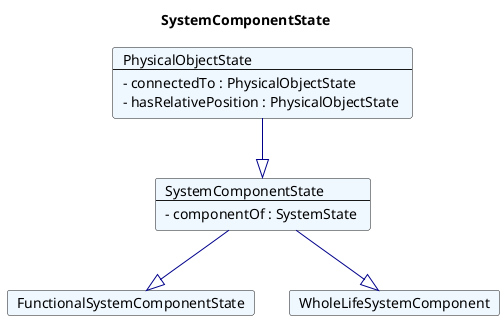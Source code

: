 @startuml
Title SystemComponentState 

Card SystemComponentState #F0F8FF [
SystemComponentState
----
- componentOf : SystemState 
]
Card PhysicalObjectState #F0F8FF [
PhysicalObjectState
----
- connectedTo : PhysicalObjectState 
- hasRelativePosition : PhysicalObjectState 
]
PhysicalObjectState --|> SystemComponentState  #00008B 
Card FunctionalSystemComponentState #F0F8FF [
FunctionalSystemComponentState
]
SystemComponentState --|> FunctionalSystemComponentState  #00008B 
Card WholeLifeSystemComponent #F0F8FF [
WholeLifeSystemComponent
]
SystemComponentState --|> WholeLifeSystemComponent  #00008B 
@enduml